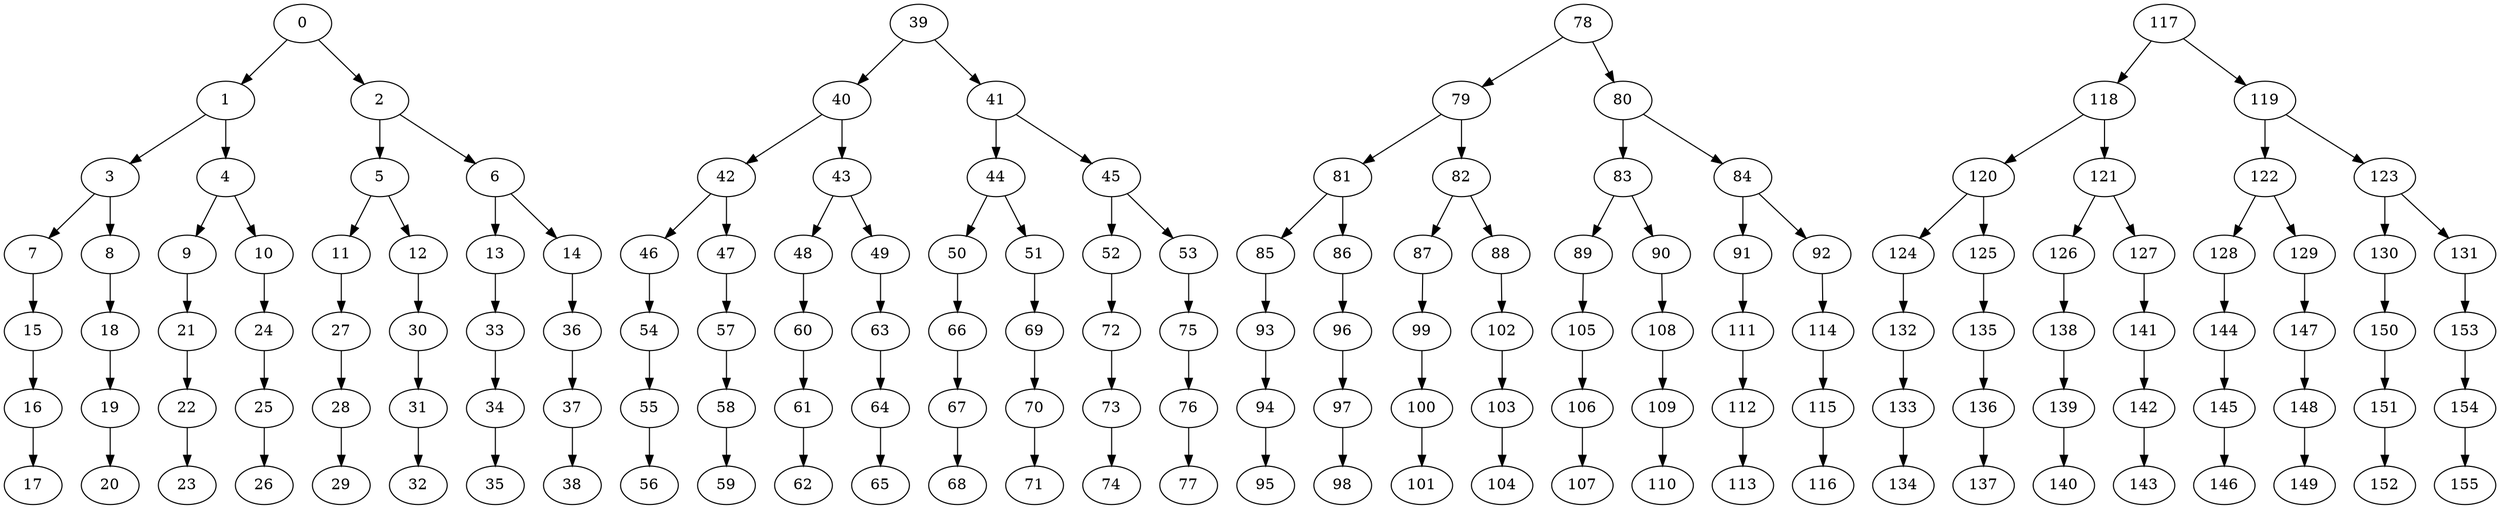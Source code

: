 strict digraph  {
0;
1;
2;
3;
4;
5;
6;
7;
8;
9;
10;
11;
12;
13;
14;
15;
16;
17;
18;
19;
20;
21;
22;
23;
24;
25;
26;
27;
28;
29;
30;
31;
32;
33;
34;
35;
36;
37;
38;
39;
40;
41;
42;
43;
44;
45;
46;
47;
48;
49;
50;
51;
52;
53;
54;
55;
56;
57;
58;
59;
60;
61;
62;
63;
64;
65;
66;
67;
68;
69;
70;
71;
72;
73;
74;
75;
76;
77;
78;
79;
80;
81;
82;
83;
84;
85;
86;
87;
88;
89;
90;
91;
92;
93;
94;
95;
96;
97;
98;
99;
100;
101;
102;
103;
104;
105;
106;
107;
108;
109;
110;
111;
112;
113;
114;
115;
116;
117;
118;
119;
120;
121;
122;
123;
124;
125;
126;
127;
128;
129;
130;
131;
132;
133;
134;
135;
136;
137;
138;
139;
140;
141;
142;
143;
144;
145;
146;
147;
148;
149;
150;
151;
152;
153;
154;
155;
0 -> 1;
0 -> 2;
1 -> 3;
1 -> 4;
2 -> 5;
2 -> 6;
3 -> 7;
3 -> 8;
4 -> 9;
4 -> 10;
5 -> 11;
5 -> 12;
6 -> 13;
6 -> 14;
7 -> 15;
8 -> 18;
9 -> 21;
10 -> 24;
11 -> 27;
12 -> 30;
13 -> 33;
14 -> 36;
15 -> 16;
16 -> 17;
18 -> 19;
19 -> 20;
21 -> 22;
22 -> 23;
24 -> 25;
25 -> 26;
27 -> 28;
28 -> 29;
30 -> 31;
31 -> 32;
33 -> 34;
34 -> 35;
36 -> 37;
37 -> 38;
39 -> 40;
39 -> 41;
40 -> 42;
40 -> 43;
41 -> 44;
41 -> 45;
42 -> 46;
42 -> 47;
43 -> 48;
43 -> 49;
44 -> 50;
44 -> 51;
45 -> 52;
45 -> 53;
46 -> 54;
47 -> 57;
48 -> 60;
49 -> 63;
50 -> 66;
51 -> 69;
52 -> 72;
53 -> 75;
54 -> 55;
55 -> 56;
57 -> 58;
58 -> 59;
60 -> 61;
61 -> 62;
63 -> 64;
64 -> 65;
66 -> 67;
67 -> 68;
69 -> 70;
70 -> 71;
72 -> 73;
73 -> 74;
75 -> 76;
76 -> 77;
78 -> 79;
78 -> 80;
79 -> 81;
79 -> 82;
80 -> 83;
80 -> 84;
81 -> 85;
81 -> 86;
82 -> 87;
82 -> 88;
83 -> 89;
83 -> 90;
84 -> 91;
84 -> 92;
85 -> 93;
86 -> 96;
87 -> 99;
88 -> 102;
89 -> 105;
90 -> 108;
91 -> 111;
92 -> 114;
93 -> 94;
94 -> 95;
96 -> 97;
97 -> 98;
99 -> 100;
100 -> 101;
102 -> 103;
103 -> 104;
105 -> 106;
106 -> 107;
108 -> 109;
109 -> 110;
111 -> 112;
112 -> 113;
114 -> 115;
115 -> 116;
117 -> 118;
117 -> 119;
118 -> 120;
118 -> 121;
119 -> 122;
119 -> 123;
120 -> 124;
120 -> 125;
121 -> 126;
121 -> 127;
122 -> 128;
122 -> 129;
123 -> 130;
123 -> 131;
124 -> 132;
125 -> 135;
126 -> 138;
127 -> 141;
128 -> 144;
129 -> 147;
130 -> 150;
131 -> 153;
132 -> 133;
133 -> 134;
135 -> 136;
136 -> 137;
138 -> 139;
139 -> 140;
141 -> 142;
142 -> 143;
144 -> 145;
145 -> 146;
147 -> 148;
148 -> 149;
150 -> 151;
151 -> 152;
153 -> 154;
154 -> 155;
}

